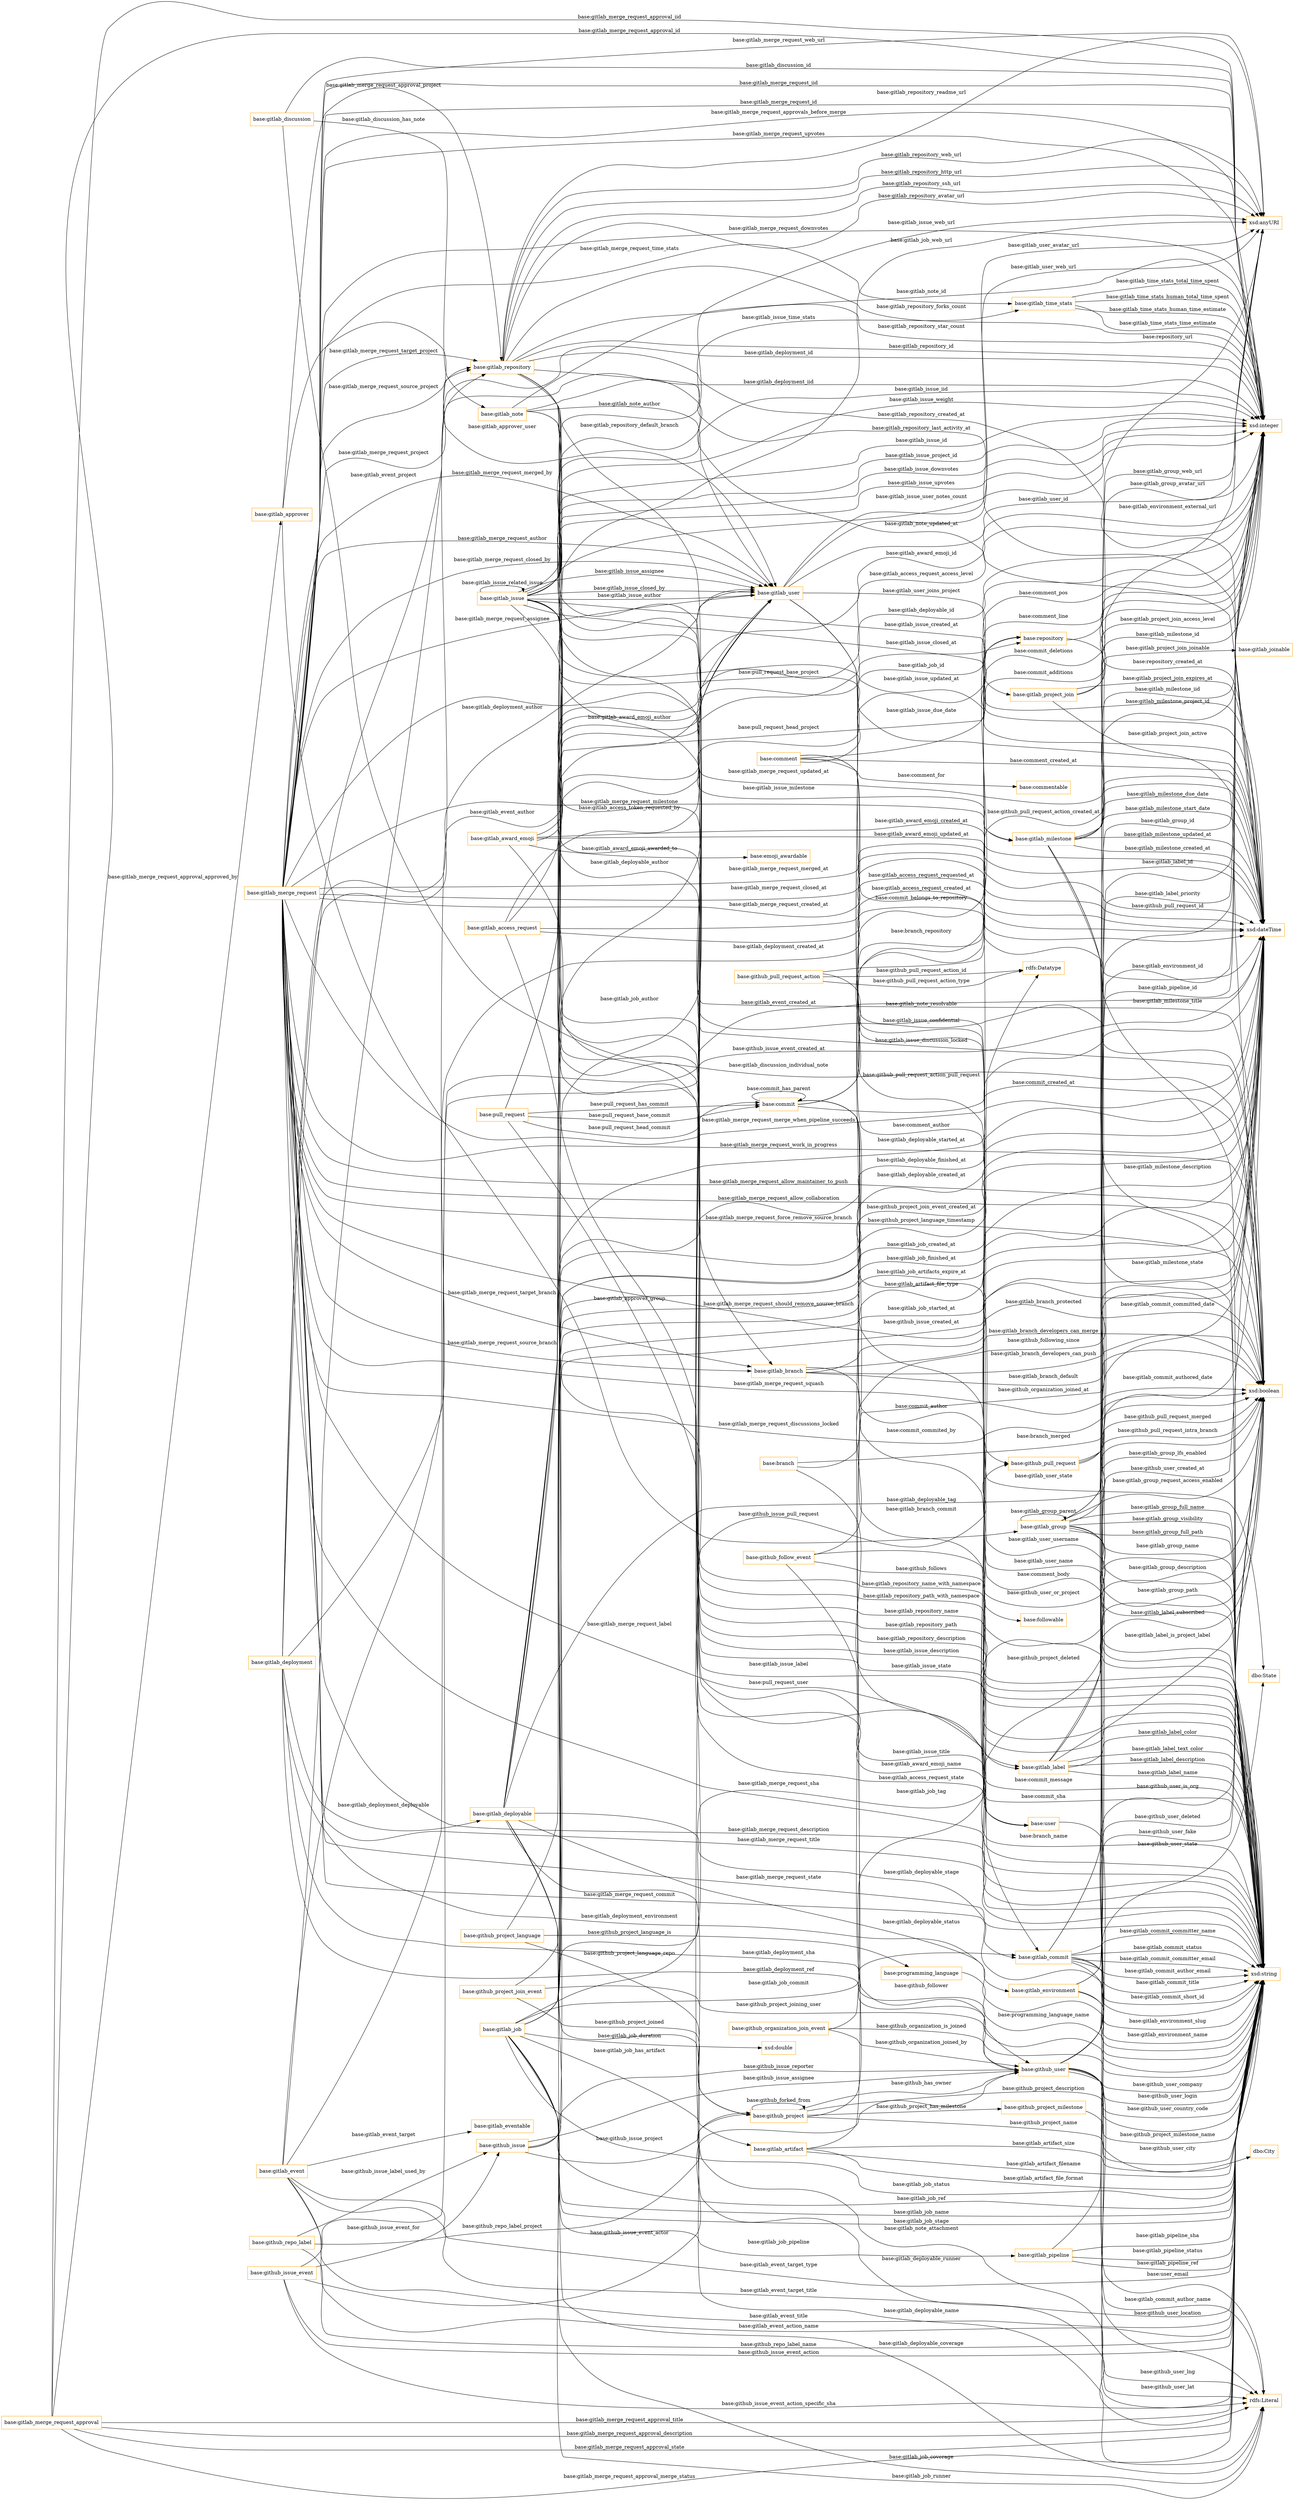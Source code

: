 digraph ar2dtool_diagram { 
rankdir=LR;
size="1501"
node [shape = rectangle, color="orange"]; "base:emoji_awardable" "base:github_pull_request_action" "base:github_user" "base:gitlab_issue" "base:gitlab_deployable" "base:gitlab_label" "base:github_project_join_event" "base:pull_request" "base:commentable" "base:gitlab_pipeline" "base:github_pull_request" "rdfs:Datatype" "base:gitlab_merge_request" "base:programming_language" "base:gitlab_user" "base:gitlab_joinable" "base:gitlab_milestone" "base:github_issue" "base:github_follow_event" "base:gitlab_time_stats" "base:comment" "base:github_project_language" "base:branch" "base:gitlab_environment" "base:gitlab_eventable" "base:gitlab_repository" "base:gitlab_discussion" "base:user" "base:gitlab_artifact" "base:gitlab_branch" "base:github_organization_join_event" "base:gitlab_merge_request_approval" "base:github_issue_event" "base:github_repo_label" "base:gitlab_group" "base:gitlab_access_request" "base:github_project_milestone" "base:gitlab_job" "base:repository" "base:gitlab_award_emoji" "base:commit" "base:gitlab_approver" "base:gitlab_project_join" "base:followable" "base:github_project" "base:gitlab_commit" "base:gitlab_deployment" "base:gitlab_event" "base:gitlab_note" ; /*classes style*/
	"base:gitlab_issue" -> "xsd:anyURI" [ label = "base:gitlab_issue_web_url" ];
	"base:gitlab_time_stats" -> "xsd:integer" [ label = "base:gitlab_time_stats_total_time_spent" ];
	"base:gitlab_issue" -> "xsd:integer" [ label = "base:gitlab_issue_weight" ];
	"base:gitlab_repository" -> "xsd:string" [ label = "base:gitlab_repository_path_with_namespace" ];
	"base:comment" -> "xsd:string" [ label = "base:comment_body" ];
	"base:gitlab_job" -> "xsd:dateTime" [ label = "base:gitlab_job_created_at" ];
	"base:github_pull_request" -> "xsd:integer" [ label = "base:github_pull_request_id" ];
	"base:gitlab_milestone" -> "xsd:integer" [ label = "base:gitlab_milestone_project_id" ];
	"base:repository" -> "xsd:anyURI" [ label = "base:repository_url" ];
	"base:gitlab_commit" -> "xsd:dateTime" [ label = "base:gitlab_commit_committed_date" ];
	"base:gitlab_commit" -> "xsd:string" [ label = "base:gitlab_commit_author_email" ];
	"base:gitlab_user" -> "xsd:anyURI" [ label = "base:gitlab_user_web_url" ];
	"base:gitlab_milestone" -> "xsd:dateTime" [ label = "base:gitlab_milestone_due_date" ];
	"base:gitlab_commit" -> "xsd:string" [ label = "base:gitlab_commit_title" ];
	"base:gitlab_deployment" -> "xsd:string" [ label = "base:gitlab_deployment_sha" ];
	"base:gitlab_group" -> "xsd:anyURI" [ label = "base:gitlab_group_avatar_url" ];
	"base:gitlab_group" -> "xsd:string" [ label = "base:gitlab_group_full_name" ];
	"base:gitlab_deployable" -> "base:gitlab_user" [ label = "base:gitlab_deployable_author" ];
	"base:github_organization_join_event" -> "base:github_user" [ label = "base:github_organization_joined_by" ];
	"base:gitlab_award_emoji" -> "xsd:string" [ label = "base:gitlab_award_emoji_name" ];
	"base:gitlab_merge_request" -> "xsd:boolean" [ label = "base:gitlab_merge_request_allow_maintainer_to_push" ];
	"base:gitlab_repository" -> "xsd:string" [ label = "base:gitlab_repository_name" ];
	"base:gitlab_job" -> "xsd:string" [ label = "base:gitlab_job_status" ];
	"base:gitlab_merge_request_approval" -> "xsd:integer" [ label = "base:gitlab_merge_request_approval_iid" ];
	"base:gitlab_issue" -> "xsd:string" [ label = "base:gitlab_issue_description" ];
	"base:gitlab_event" -> "xsd:dateTime" [ label = "base:gitlab_event_created_at" ];
	"base:gitlab_discussion" -> "xsd:boolean" [ label = "base:gitlab_discussion_individual_note" ];
	"base:gitlab_label" -> "xsd:string" [ label = "base:gitlab_label_description" ];
	"base:gitlab_issue" -> "xsd:boolean" [ label = "base:gitlab_issue_confidential" ];
	"base:github_project_join_event" -> "base:github_project" [ label = "base:github_project_joined" ];
	"base:gitlab_repository" -> "xsd:dateTime" [ label = "base:gitlab_repository_created_at" ];
	"base:pull_request" -> "base:commit" [ label = "base:pull_request_has_commit" ];
	"base:github_organization_join_event" -> "xsd:dateTime" [ label = "base:github_organization_joined_at" ];
	"base:gitlab_milestone" -> "xsd:string" [ label = "base:gitlab_milestone_title" ];
	"base:comment" -> "base:commentable" [ label = "base:comment_for" ];
	"base:gitlab_repository" -> "xsd:anyURI" [ label = "base:gitlab_repository_avatar_url" ];
	"base:gitlab_label" -> "xsd:integer" [ label = "base:gitlab_label_id" ];
	"base:gitlab_merge_request" -> "xsd:string" [ label = "base:gitlab_merge_request_sha" ];
	"base:gitlab_project_join" -> "xsd:boolean" [ label = "base:gitlab_project_join_active" ];
	"base:gitlab_job" -> "base:gitlab_user" [ label = "base:gitlab_job_author" ];
	"base:github_user" -> "rdfs:Literal" [ label = "base:github_user_lng" ];
	"base:gitlab_job" -> "xsd:string" [ label = "base:gitlab_job_ref" ];
	"base:github_project_join_event" -> "base:github_user" [ label = "base:github_project_joining_user" ];
	"base:gitlab_milestone" -> "xsd:integer" [ label = "base:gitlab_milestone_id" ];
	"base:gitlab_issue" -> "base:gitlab_label" [ label = "base:gitlab_issue_label" ];
	"base:gitlab_commit" -> "xsd:string" [ label = "base:gitlab_commit_short_id" ];
	"base:gitlab_user" -> "base:gitlab_project_join" [ label = "base:gitlab_user_joins_project" ];
	"base:gitlab_award_emoji" -> "xsd:dateTime" [ label = "base:gitlab_award_emoji_updated_at" ];
	"base:gitlab_issue" -> "base:gitlab_user" [ label = "base:gitlab_issue_author" ];
	"base:gitlab_deployable" -> "xsd:string" [ label = "base:gitlab_deployable_stage" ];
	"base:gitlab_discussion" -> "base:gitlab_note" [ label = "base:gitlab_discussion_has_note" ];
	"base:gitlab_issue" -> "xsd:dateTime" [ label = "base:gitlab_issue_updated_at" ];
	"base:github_project" -> "base:github_user" [ label = "base:github_has_owner" ];
	"base:gitlab_event" -> "xsd:string" [ label = "base:gitlab_event_title" ];
	"base:gitlab_repository" -> "xsd:integer" [ label = "base:gitlab_repository_forks_count" ];
	"base:github_pull_request_action" -> "rdfs:Datatype" [ label = "base:github_pull_request_action_id" ];
	"base:github_follow_event" -> "base:followable" [ label = "base:github_follows" ];
	"base:gitlab_pipeline" -> "xsd:string" [ label = "base:gitlab_pipeline_ref" ];
	"base:gitlab_merge_request" -> "base:gitlab_user" [ label = "base:gitlab_merge_request_assignee" ];
	"base:gitlab_issue" -> "xsd:integer" [ label = "base:gitlab_issue_id" ];
	"base:gitlab_merge_request" -> "base:gitlab_branch" [ label = "base:gitlab_merge_request_target_branch" ];
	"base:gitlab_deployable" -> "xsd:dateTime" [ label = "base:gitlab_deployable_created_at" ];
	"base:gitlab_job" -> "xsd:dateTime" [ label = "base:gitlab_job_finished_at" ];
	"base:gitlab_group" -> "xsd:string" [ label = "base:gitlab_group_visibility" ];
	"base:gitlab_award_emoji" -> "xsd:dateTime" [ label = "base:gitlab_award_emoji_created_at" ];
	"base:github_pull_request_action" -> "xsd:dateTime" [ label = "base:github_pull_request_action_created_at" ];
	"base:gitlab_pipeline" -> "xsd:string" [ label = "base:gitlab_pipeline_sha" ];
	"base:commit" -> "base:user" [ label = "base:commit_author" ];
	"base:gitlab_merge_request_approval" -> "base:gitlab_approver" [ label = "base:gitlab_merge_request_approval_approved_by" ];
	"base:gitlab_deployable" -> "xsd:boolean" [ label = "base:gitlab_deployable_tag" ];
	"base:github_issue_event" -> "xsd:string" [ label = "base:github_issue_event_action" ];
	"base:gitlab_note" -> "rdfs:Literal" [ label = "base:gitlab_note_attachment" ];
	"base:gitlab_project_join" -> "xsd:dateTime" [ label = "base:gitlab_project_join_expires_at" ];
	"base:github_pull_request_action" -> "base:github_pull_request" [ label = "base:github_pull_request_action_pull_request" ];
	"base:github_project_join_event" -> "xsd:dateTime" [ label = "base:github_project_join_event_created_at" ];
	"base:gitlab_user" -> "xsd:string" [ label = "base:gitlab_user_username" ];
	"base:gitlab_branch" -> "xsd:boolean" [ label = "base:gitlab_branch_developers_can_push" ];
	"base:github_follow_event" -> "base:github_user" [ label = "base:github_follower" ];
	"base:github_user" -> "xsd:string" [ label = "base:github_user_company" ];
	"base:gitlab_deployment" -> "xsd:integer" [ label = "base:gitlab_deployment_id" ];
	"base:github_pull_request" -> "xsd:boolean" [ label = "base:github_pull_request_intra_branch" ];
	"base:gitlab_merge_request" -> "xsd:boolean" [ label = "base:gitlab_merge_request_discussions_locked" ];
	"base:gitlab_branch" -> "xsd:boolean" [ label = "base:gitlab_branch_default" ];
	"base:comment" -> "xsd:dateTime" [ label = "base:comment_created_at" ];
	"base:gitlab_environment" -> "xsd:anyURI" [ label = "base:gitlab_environment_external_url" ];
	"base:commit" -> "xsd:dateTime" [ label = "base:commit_created_at" ];
	"base:commit" -> "xsd:integer" [ label = "base:commit_deletions" ];
	"base:github_follow_event" -> "xsd:dateTime" [ label = "base:github_following_since" ];
	"base:gitlab_time_stats" -> "xsd:integer" [ label = "base:gitlab_time_stats_human_total_time_spent" ];
	"base:github_user" -> "xsd:string" [ label = "base:github_user_login" ];
	"base:pull_request" -> "base:commit" [ label = "base:pull_request_head_commit" ];
	"base:github_repo_label" -> "base:github_project" [ label = "base:github_repo_label_project" ];
	"base:gitlab_merge_request" -> "xsd:string" [ label = "base:gitlab_merge_request_description" ];
	"base:branch" -> "xsd:string" [ label = "base:branch_name" ];
	"base:gitlab_note" -> "xsd:boolean" [ label = "base:gitlab_note_resolvable" ];
	"base:gitlab_job" -> "xsd:integer" [ label = "base:gitlab_job_id" ];
	"base:github_project" -> "base:github_project" [ label = "base:github_forked_from" ];
	"base:gitlab_issue" -> "xsd:integer" [ label = "base:gitlab_issue_project_id" ];
	"base:gitlab_merge_request" -> "base:gitlab_user" [ label = "base:gitlab_merge_request_merged_by" ];
	"base:gitlab_milestone" -> "xsd:integer" [ label = "base:gitlab_milestone_iid" ];
	"base:github_project_milestone" -> "xsd:string" [ label = "base:github_project_milestone_name" ];
	"base:github_pull_request" -> "xsd:boolean" [ label = "base:github_pull_request_merged" ];
	"base:gitlab_merge_request" -> "xsd:dateTime" [ label = "base:gitlab_merge_request_updated_at" ];
	"base:comment" -> "xsd:integer" [ label = "base:comment_pos" ];
	"base:github_user" -> "xsd:boolean" [ label = "base:github_user_deleted" ];
	"base:gitlab_deployment" -> "xsd:integer" [ label = "base:gitlab_deployment_iid" ];
	"base:gitlab_merge_request" -> "xsd:dateTime" [ label = "base:gitlab_merge_request_merged_at" ];
	"base:gitlab_issue" -> "xsd:boolean" [ label = "base:gitlab_issue_discussion_locked" ];
	"base:gitlab_group" -> "xsd:boolean" [ label = "base:gitlab_group_request_access_enabled" ];
	"base:gitlab_repository" -> "xsd:dateTime" [ label = "base:gitlab_repository_last_activity_at" ];
	"base:gitlab_job" -> "xsd:double" [ label = "base:gitlab_job_duration" ];
	"base:gitlab_job" -> "xsd:dateTime" [ label = "base:gitlab_job_artifacts_expire_at" ];
	"base:github_user" -> "rdfs:Literal" [ label = "base:github_user_lat" ];
	"base:gitlab_group" -> "xsd:string" [ label = "base:gitlab_group_full_path" ];
	"base:gitlab_group" -> "xsd:string" [ label = "base:gitlab_group_name" ];
	"base:github_pull_request_action" -> "rdfs:Datatype" [ label = "base:github_pull_request_action_type" ];
	"base:gitlab_issue" -> "xsd:integer" [ label = "base:gitlab_issue_downvotes" ];
	"base:gitlab_repository" -> "xsd:string" [ label = "base:gitlab_repository_path" ];
	"base:gitlab_event" -> "base:gitlab_user" [ label = "base:gitlab_event_author" ];
	"base:gitlab_group" -> "xsd:string" [ label = "base:gitlab_group_description" ];
	"base:gitlab_job" -> "rdfs:Literal" [ label = "base:gitlab_job_coverage" ];
	"base:gitlab_milestone" -> "xsd:dateTime" [ label = "base:gitlab_milestone_start_date" ];
	"base:gitlab_merge_request" -> "xsd:boolean" [ label = "base:gitlab_merge_request_squash" ];
	"base:gitlab_deployable" -> "xsd:string" [ label = "base:gitlab_deployable_status" ];
	"base:gitlab_job" -> "rdfs:Literal" [ label = "base:gitlab_job_runner" ];
	"base:comment" -> "xsd:integer" [ label = "base:comment_line" ];
	"base:gitlab_job" -> "base:gitlab_artifact" [ label = "base:gitlab_job_has_artifact" ];
	"base:gitlab_merge_request" -> "xsd:integer" [ label = "base:gitlab_merge_request_upvotes" ];
	"base:gitlab_repository" -> "xsd:anyURI" [ label = "base:gitlab_repository_readme_url" ];
	"base:gitlab_artifact" -> "xsd:string" [ label = "base:gitlab_artifact_file_format" ];
	"base:github_issue" -> "base:github_pull_request" [ label = "base:github_issue_pull_request" ];
	"base:gitlab_pipeline" -> "xsd:string" [ label = "base:gitlab_pipeline_status" ];
	"base:gitlab_commit" -> "xsd:string" [ label = "base:gitlab_commit_committer_name" ];
	"base:gitlab_access_request" -> "xsd:dateTime" [ label = "base:gitlab_access_request_created_at" ];
	"base:github_user" -> "dbo:City" [ label = "base:github_user_city" ];
	"base:github_user" -> "dbo:State" [ label = "base:github_user_state" ];
	"base:branch" -> "xsd:boolean" [ label = "base:branch_merged" ];
	"base:gitlab_merge_request_approval" -> "xsd:string" [ label = "base:gitlab_merge_request_approval_title" ];
	"base:commit" -> "xsd:string" [ label = "base:commit_sha" ];
	"base:gitlab_note" -> "base:gitlab_user" [ label = "base:gitlab_note_author" ];
	"base:gitlab_merge_request" -> "xsd:boolean" [ label = "base:gitlab_merge_request_allow_collaboration" ];
	"base:github_project" -> "xsd:boolean" [ label = "base:github_project_deleted" ];
	"base:gitlab_approver" -> "base:gitlab_user" [ label = "base:gitlab_approver_user" ];
	"base:gitlab_repository" -> "xsd:anyURI" [ label = "base:gitlab_repository_web_url" ];
	"base:gitlab_deployable" -> "rdfs:Literal" [ label = "base:gitlab_deployable_name" ];
	"base:github_user" -> "xsd:boolean" [ label = "base:github_user_fake" ];
	"base:gitlab_job" -> "base:gitlab_commit" [ label = "base:gitlab_job_commit" ];
	"base:commit" -> "base:user" [ label = "base:commit_commited_by" ];
	"base:gitlab_user" -> "xsd:string" [ label = "base:gitlab_user_name" ];
	"base:gitlab_merge_request_approval" -> "xsd:string" [ label = "base:gitlab_merge_request_approval_description" ];
	"base:gitlab_deployable" -> "xsd:dateTime" [ label = "base:gitlab_deployable_started_at" ];
	"base:gitlab_deployment" -> "base:gitlab_environment" [ label = "base:gitlab_deployment_environment" ];
	"base:pull_request" -> "base:commit" [ label = "base:pull_request_base_commit" ];
	"base:gitlab_project_join" -> "xsd:integer" [ label = "base:gitlab_project_join_access_level" ];
	"base:gitlab_repository" -> "xsd:anyURI" [ label = "base:gitlab_repository_http_url" ];
	"base:gitlab_merge_request" -> "base:gitlab_user" [ label = "base:gitlab_merge_request_author" ];
	"base:github_issue" -> "xsd:dateTime" [ label = "base:github_issue_created_at" ];
	"base:gitlab_group" -> "xsd:anyURI" [ label = "base:gitlab_group_web_url" ];
	"base:gitlab_repository" -> "xsd:anyURI" [ label = "base:gitlab_repository_ssh_url" ];
	"base:gitlab_environment" -> "xsd:string" [ label = "base:gitlab_environment_name" ];
	"base:gitlab_deployable" -> "xsd:dateTime" [ label = "base:gitlab_deployable_finished_at" ];
	"base:gitlab_event" -> "xsd:string" [ label = "base:gitlab_event_target_title" ];
	"base:gitlab_label" -> "xsd:string" [ label = "base:gitlab_label_name" ];
	"base:github_project" -> "xsd:string" [ label = "base:github_project_name" ];
	"base:github_organization_join_event" -> "base:github_user" [ label = "base:github_organization_is_joined" ];
	"base:gitlab_note" -> "xsd:integer" [ label = "base:gitlab_note_id" ];
	"base:gitlab_commit" -> "xsd:string" [ label = "base:gitlab_commit_status" ];
	"base:gitlab_issue" -> "xsd:integer" [ label = "base:gitlab_issue_upvotes" ];
	"base:gitlab_issue" -> "xsd:string" [ label = "base:gitlab_issue_state" ];
	"base:gitlab_branch" -> "base:gitlab_commit" [ label = "base:gitlab_branch_commit" ];
	"base:gitlab_repository" -> "xsd:string" [ label = "base:gitlab_repository_description" ];
	"base:gitlab_approver" -> "base:gitlab_repository" [ label = "base:gitlab_merge_request_approval_project" ];
	"base:pull_request" -> "base:repository" [ label = "base:pull_request_base_project" ];
	"base:gitlab_access_request" -> "xsd:integer" [ label = "base:gitlab_access_request_access_level" ];
	"base:gitlab_merge_request" -> "base:gitlab_user" [ label = "base:gitlab_merge_request_closed_by" ];
	"base:gitlab_deployable" -> "xsd:integer" [ label = "base:gitlab_deployable_id" ];
	"base:gitlab_deployable" -> "rdfs:Literal" [ label = "base:gitlab_deployable_coverage" ];
	"base:gitlab_deployment" -> "base:gitlab_user" [ label = "base:gitlab_deployment_author" ];
	"base:github_issue" -> "base:github_project" [ label = "base:github_issue_project" ];
	"base:gitlab_merge_request" -> "xsd:dateTime" [ label = "base:gitlab_merge_request_closed_at" ];
	"base:gitlab_merge_request" -> "xsd:integer" [ label = "base:gitlab_merge_request_downvotes" ];
	"base:gitlab_merge_request_approval" -> "xsd:string" [ label = "base:gitlab_merge_request_approval_state" ];
	"base:gitlab_user" -> "xsd:anyURI" [ label = "base:gitlab_user_avatar_url" ];
	"base:github_project" -> "xsd:string" [ label = "base:github_project_description" ];
	"base:gitlab_environment" -> "xsd:string" [ label = "base:gitlab_environment_slug" ];
	"base:gitlab_merge_request" -> "xsd:dateTime" [ label = "base:gitlab_merge_request_created_at" ];
	"base:programming_language" -> "xsd:string" [ label = "base:programming_language_name" ];
	"base:gitlab_merge_request" -> "xsd:boolean" [ label = "base:gitlab_merge_request_force_remove_source_branch" ];
	"base:github_user" -> "xsd:string" [ label = "base:github_user_country_code" ];
	"base:gitlab_job" -> "xsd:boolean" [ label = "base:gitlab_job_tag" ];
	"base:gitlab_environment" -> "xsd:integer" [ label = "base:gitlab_environment_id" ];
	"base:pull_request" -> "base:repository" [ label = "base:pull_request_head_project" ];
	"base:gitlab_job" -> "xsd:dateTime" [ label = "base:gitlab_job_started_at" ];
	"base:gitlab_job" -> "xsd:string" [ label = "base:gitlab_job_name" ];
	"base:gitlab_repository" -> "xsd:integer" [ label = "base:gitlab_repository_star_count" ];
	"base:github_issue" -> "base:github_user" [ label = "base:github_issue_assignee" ];
	"base:gitlab_time_stats" -> "xsd:integer" [ label = "base:gitlab_time_stats_human_time_estimate" ];
	"base:pull_request" -> "base:user" [ label = "base:pull_request_user" ];
	"base:gitlab_repository" -> "xsd:integer" [ label = "base:gitlab_repository_id" ];
	"base:gitlab_merge_request" -> "xsd:boolean" [ label = "base:gitlab_merge_request_should_remove_source_branch" ];
	"base:gitlab_merge_request" -> "base:gitlab_time_stats" [ label = "base:gitlab_merge_request_time_stats" ];
	"base:github_user" -> "rdfs:Literal" [ label = "base:github_user_location" ];
	"base:branch" -> "base:repository" [ label = "base:branch_repository" ];
	"base:gitlab_issue" -> "xsd:dateTime" [ label = "base:gitlab_issue_due_date" ];
	"base:gitlab_commit" -> "rdfs:Literal" [ label = "base:gitlab_commit_author_name" ];
	"base:user" -> "rdfs:Literal" [ label = "base:user_email" ];
	"base:gitlab_job" -> "base:gitlab_pipeline" [ label = "base:gitlab_job_pipeline" ];
	"base:gitlab_label" -> "xsd:string" [ label = "base:gitlab_label_color" ];
	"base:gitlab_group" -> "xsd:boolean" [ label = "base:gitlab_group_lfs_enabled" ];
	"base:github_project" -> "base:github_project_milestone" [ label = "base:github_project_has_milestone" ];
	"base:gitlab_issue" -> "xsd:integer" [ label = "base:gitlab_issue_user_notes_count" ];
	"base:github_issue_event" -> "base:github_user" [ label = "base:github_issue_event_actor" ];
	"base:gitlab_discussion" -> "xsd:integer" [ label = "base:gitlab_discussion_id" ];
	"base:gitlab_commit" -> "xsd:dateTime" [ label = "base:gitlab_commit_authored_date" ];
	"base:gitlab_issue" -> "xsd:dateTime" [ label = "base:gitlab_issue_created_at" ];
	"base:gitlab_approver" -> "base:gitlab_group" [ label = "base:gitlab_approver_group" ];
	"base:gitlab_issue" -> "base:gitlab_milestone" [ label = "base:gitlab_issue_milestone" ];
	"base:gitlab_group" -> "xsd:string" [ label = "base:gitlab_group_path" ];
	"base:commit" -> "xsd:integer" [ label = "base:commit_additions" ];
	"base:gitlab_merge_request_approval" -> "xsd:string" [ label = "base:gitlab_merge_request_approval_merge_status" ];
	"base:gitlab_award_emoji" -> "base:emoji_awardable" [ label = "base:gitlab_award_emoji_awarded_to" ];
	"base:gitlab_issue" -> "xsd:string" [ label = "base:gitlab_issue_title" ];
	"base:gitlab_event" -> "base:gitlab_repository" [ label = "base:gitlab_event_project" ];
	"base:github_user" -> "xsd:dateTime" [ label = "base:github_user_created_at" ];
	"base:gitlab_merge_request_approval" -> "xsd:integer" [ label = "base:gitlab_merge_request_approval_id" ];
	"base:github_user" -> "xsd:boolean" [ label = "base:github_user_is_org" ];
	"base:gitlab_issue" -> "base:gitlab_time_stats" [ label = "base:gitlab_issue_time_stats" ];
	"base:gitlab_artifact" -> "rdfs:Datatype" [ label = "base:gitlab_artifact_file_type" ];
	"base:gitlab_deployable" -> "rdfs:Literal" [ label = "base:gitlab_deployable_runner" ];
	"base:gitlab_user" -> "dbo:State" [ label = "base:gitlab_user_state" ];
	"base:github_repo_label" -> "base:github_issue" [ label = "base:github_issue_label_used_by" ];
	"base:gitlab_issue" -> "base:gitlab_user" [ label = "base:gitlab_issue_assignee" ];
	"base:gitlab_event" -> "xsd:string" [ label = "base:gitlab_event_action_name" ];
	"base:commit" -> "xsd:string" [ label = "base:commit_message" ];
	"base:gitlab_artifact" -> "xsd:string" [ label = "base:gitlab_artifact_size" ];
	"base:gitlab_job" -> "xsd:anyURI" [ label = "base:gitlab_job_web_url" ];
	"base:gitlab_merge_request" -> "xsd:integer" [ label = "base:gitlab_merge_request_iid" ];
	"base:gitlab_note" -> "xsd:dateTime" [ label = "base:gitlab_note_updated_at" ];
	"base:commit" -> "base:repository" [ label = "base:commit_belongs_to_repository" ];
	"base:gitlab_merge_request" -> "xsd:integer" [ label = "base:gitlab_merge_request_id" ];
	"base:gitlab_pipeline" -> "xsd:integer" [ label = "base:gitlab_pipeline_id" ];
	"base:github_repo_label" -> "xsd:string" [ label = "base:github_repo_label_name" ];
	"base:github_issue" -> "base:github_user" [ label = "base:github_issue_reporter" ];
	"base:gitlab_branch" -> "xsd:boolean" [ label = "base:gitlab_branch_protected" ];
	"base:comment" -> "base:user" [ label = "base:comment_author" ];
	"base:gitlab_merge_request" -> "xsd:boolean" [ label = "base:gitlab_merge_request_merge_when_pipeline_succeeds" ];
	"base:gitlab_project_join" -> "base:gitlab_joinable" [ label = "base:gitlab_project_join_joinable" ];
	"base:gitlab_deployment" -> "xsd:dateTime" [ label = "base:gitlab_deployment_created_at" ];
	"base:gitlab_merge_request" -> "base:gitlab_commit" [ label = "base:gitlab_merge_request_commit" ];
	"base:gitlab_merge_request" -> "base:gitlab_repository" [ label = "base:gitlab_merge_request_source_project" ];
	"base:gitlab_milestone" -> "xsd:dateTime" [ label = "base:gitlab_milestone_updated_at" ];
	"base:github_issue_event" -> "base:github_issue" [ label = "base:github_issue_event_for" ];
	"base:gitlab_merge_request" -> "base:gitlab_repository" [ label = "base:gitlab_merge_request_project" ];
	"base:gitlab_issue" -> "xsd:dateTime" [ label = "base:gitlab_issue_closed_at" ];
	"base:gitlab_milestone" -> "xsd:string" [ label = "base:gitlab_milestone_description" ];
	"base:gitlab_award_emoji" -> "base:gitlab_user" [ label = "base:gitlab_award_emoji_author" ];
	"base:gitlab_commit" -> "xsd:string" [ label = "base:gitlab_commit_committer_email" ];
	"base:github_issue_event" -> "xsd:string" [ label = "base:github_issue_event_action_specific_sha" ];
	"base:gitlab_merge_request" -> "xsd:integer" [ label = "base:gitlab_merge_request_approvals_before_merge" ];
	"base:gitlab_issue" -> "base:gitlab_issue" [ label = "base:gitlab_issue_related_issue" ];
	"base:gitlab_group" -> "xsd:integer" [ label = "base:gitlab_group_id" ];
	"base:github_project_language" -> "base:github_project" [ label = "base:github_project_language_repo" ];
	"base:gitlab_merge_request" -> "base:gitlab_repository" [ label = "base:gitlab_merge_request_target_project" ];
	"base:gitlab_deployment" -> "base:gitlab_deployable" [ label = "base:gitlab_deployment_deployable" ];
	"base:gitlab_time_stats" -> "xsd:integer" [ label = "base:gitlab_time_stats_time_estimate" ];
	"base:gitlab_access_request" -> "xsd:dateTime" [ label = "base:gitlab_access_request_requested_at" ];
	"base:gitlab_merge_request" -> "xsd:boolean" [ label = "base:gitlab_merge_request_work_in_progress" ];
	"base:repository" -> "xsd:dateTime" [ label = "base:repository_created_at" ];
	"base:gitlab_issue" -> "xsd:integer" [ label = "base:gitlab_issue_iid" ];
	"base:gitlab_merge_request" -> "base:gitlab_label" [ label = "base:gitlab_merge_request_label" ];
	"base:gitlab_issue" -> "base:gitlab_user" [ label = "base:gitlab_issue_closed_by" ];
	"base:gitlab_merge_request" -> "xsd:string" [ label = "base:gitlab_merge_request_title" ];
	"base:gitlab_access_request" -> "xsd:string" [ label = "base:gitlab_access_request_state" ];
	"base:github_project_language" -> "xsd:dateTime" [ label = "base:github_project_language_timestamp" ];
	"base:gitlab_milestone" -> "xsd:dateTime" [ label = "base:gitlab_milestone_created_at" ];
	"base:gitlab_label" -> "xsd:boolean" [ label = "base:gitlab_label_is_project_label" ];
	"base:gitlab_event" -> "base:gitlab_eventable" [ label = "base:gitlab_event_target" ];
	"base:gitlab_artifact" -> "xsd:string" [ label = "base:gitlab_artifact_filename" ];
	"base:gitlab_user" -> "xsd:integer" [ label = "base:gitlab_user_id" ];
	"base:gitlab_label" -> "xsd:integer" [ label = "base:gitlab_label_priority" ];
	"base:gitlab_merge_request" -> "base:gitlab_branch" [ label = "base:gitlab_merge_request_source_branch" ];
	"base:github_follow_event" -> "xsd:boolean" [ label = "base:github_user_or_project" ];
	"base:gitlab_group" -> "base:gitlab_group" [ label = "base:gitlab_group_parent" ];
	"base:gitlab_merge_request" -> "xsd:anyURI" [ label = "base:gitlab_merge_request_web_url" ];
	"base:gitlab_branch" -> "xsd:boolean" [ label = "base:gitlab_branch_developers_can_merge" ];
	"base:gitlab_job" -> "xsd:string" [ label = "base:gitlab_job_stage" ];
	"base:gitlab_event" -> "xsd:string" [ label = "base:gitlab_event_target_type" ];
	"base:gitlab_label" -> "xsd:boolean" [ label = "base:gitlab_label_subscribed" ];
	"base:gitlab_award_emoji" -> "xsd:integer" [ label = "base:gitlab_award_emoji_id" ];
	"base:gitlab_milestone" -> "xsd:string" [ label = "base:gitlab_milestone_state" ];
	"base:gitlab_label" -> "xsd:string" [ label = "base:gitlab_label_text_color" ];
	"base:github_project_language" -> "base:programming_language" [ label = "base:github_project_language_is" ];
	"base:gitlab_merge_request" -> "base:gitlab_milestone" [ label = "base:gitlab_merge_request_milestone" ];
	"base:gitlab_access_request" -> "base:gitlab_user" [ label = "base:gitlab_access_token_requested_by" ];
	"base:gitlab_repository" -> "xsd:string" [ label = "base:gitlab_repository_name_with_namespace" ];
	"base:gitlab_deployment" -> "xsd:string" [ label = "base:gitlab_deployment_ref" ];
	"base:gitlab_merge_request" -> "xsd:string" [ label = "base:gitlab_merge_request_state" ];
	"base:github_issue_event" -> "xsd:dateTime" [ label = "base:github_issue_event_created_at" ];
	"base:commit" -> "base:commit" [ label = "base:commit_has_parent" ];
	"base:gitlab_repository" -> "base:gitlab_branch" [ label = "base:gitlab_repository_default_branch" ];

}
